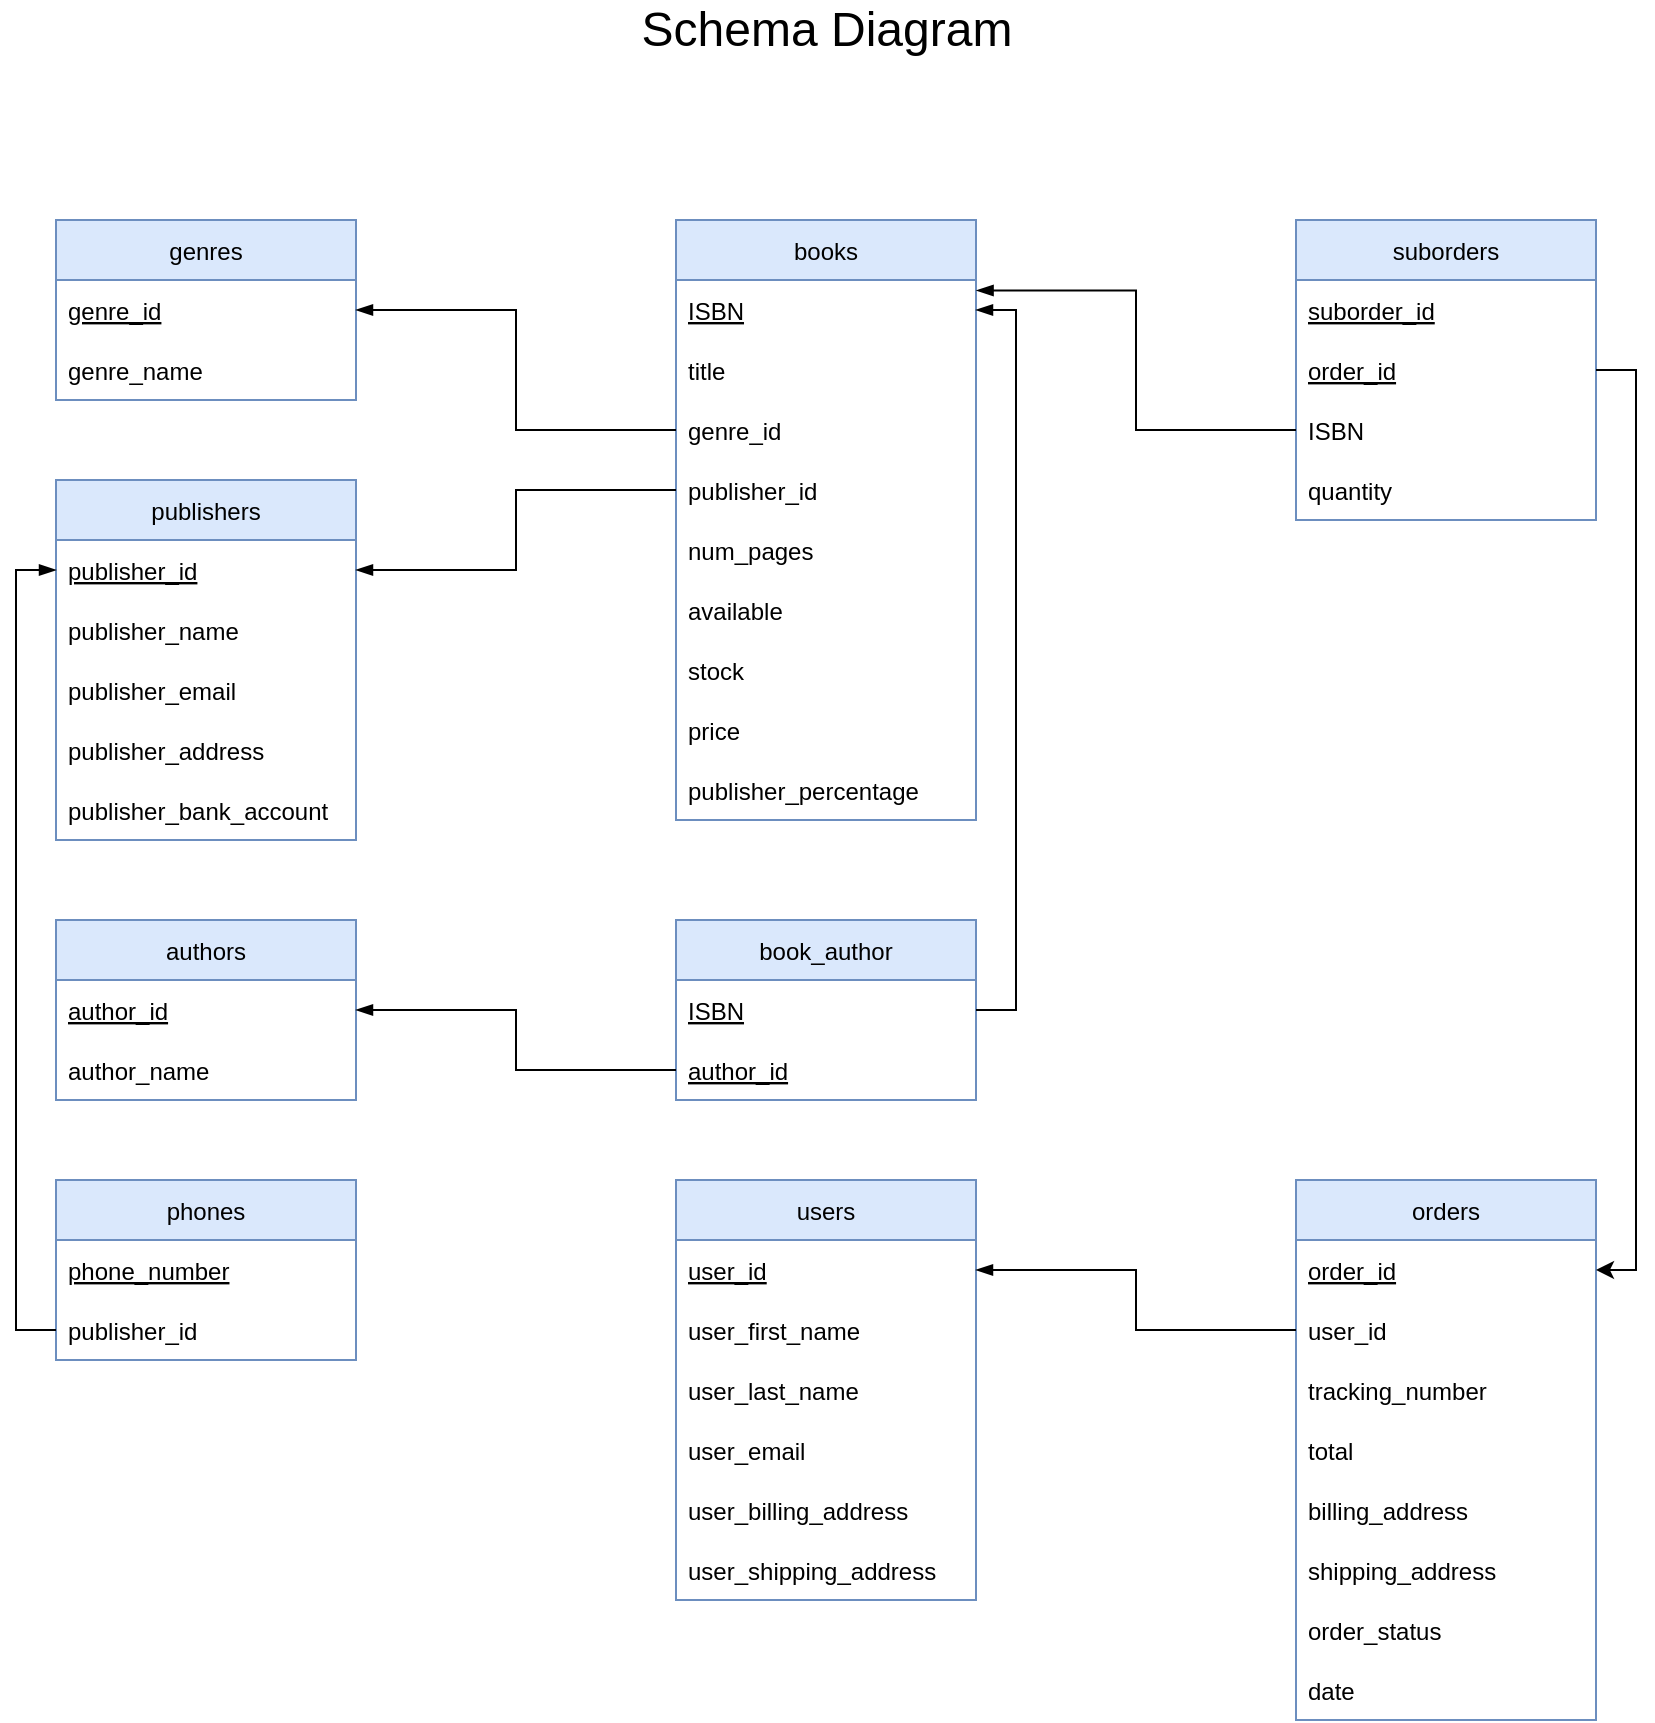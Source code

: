 <mxfile version="15.9.1" type="device"><diagram id="KWHQZY4JBIm_WI8V8k5n" name="Page-1"><mxGraphModel dx="1169" dy="978" grid="1" gridSize="10" guides="1" tooltips="1" connect="1" arrows="1" fold="1" page="1" pageScale="1" pageWidth="850" pageHeight="1100" math="0" shadow="0"><root><mxCell id="0"/><mxCell id="1" parent="0"/><mxCell id="61TYHhG1_qldsdAuYE8Q-1" value="books" style="swimlane;fontStyle=0;childLayout=stackLayout;horizontal=1;startSize=30;horizontalStack=0;resizeParent=1;resizeParentMax=0;resizeLast=0;collapsible=1;marginBottom=0;fillColor=#dae8fc;strokeColor=#6c8ebf;" parent="1" vertex="1"><mxGeometry x="350" y="130" width="150" height="300" as="geometry"/></mxCell><mxCell id="61TYHhG1_qldsdAuYE8Q-2" value="ISBN" style="text;strokeColor=none;fillColor=none;align=left;verticalAlign=middle;spacingLeft=4;spacingRight=4;overflow=hidden;points=[[0,0.5],[1,0.5]];portConstraint=eastwest;rotatable=0;fontStyle=4" parent="61TYHhG1_qldsdAuYE8Q-1" vertex="1"><mxGeometry y="30" width="150" height="30" as="geometry"/></mxCell><mxCell id="61TYHhG1_qldsdAuYE8Q-3" value="title" style="text;strokeColor=none;fillColor=none;align=left;verticalAlign=middle;spacingLeft=4;spacingRight=4;overflow=hidden;points=[[0,0.5],[1,0.5]];portConstraint=eastwest;rotatable=0;" parent="61TYHhG1_qldsdAuYE8Q-1" vertex="1"><mxGeometry y="60" width="150" height="30" as="geometry"/></mxCell><mxCell id="61TYHhG1_qldsdAuYE8Q-78" value="genre_id" style="text;strokeColor=none;fillColor=none;align=left;verticalAlign=middle;spacingLeft=4;spacingRight=4;overflow=hidden;points=[[0,0.5],[1,0.5]];portConstraint=eastwest;rotatable=0;" parent="61TYHhG1_qldsdAuYE8Q-1" vertex="1"><mxGeometry y="90" width="150" height="30" as="geometry"/></mxCell><mxCell id="61TYHhG1_qldsdAuYE8Q-79" value="publisher_id" style="text;strokeColor=none;fillColor=none;align=left;verticalAlign=middle;spacingLeft=4;spacingRight=4;overflow=hidden;points=[[0,0.5],[1,0.5]];portConstraint=eastwest;rotatable=0;" parent="61TYHhG1_qldsdAuYE8Q-1" vertex="1"><mxGeometry y="120" width="150" height="30" as="geometry"/></mxCell><mxCell id="61TYHhG1_qldsdAuYE8Q-4" value="num_pages" style="text;strokeColor=none;fillColor=none;align=left;verticalAlign=middle;spacingLeft=4;spacingRight=4;overflow=hidden;points=[[0,0.5],[1,0.5]];portConstraint=eastwest;rotatable=0;" parent="61TYHhG1_qldsdAuYE8Q-1" vertex="1"><mxGeometry y="150" width="150" height="30" as="geometry"/></mxCell><mxCell id="61TYHhG1_qldsdAuYE8Q-129" value="available" style="text;strokeColor=none;fillColor=none;align=left;verticalAlign=middle;spacingLeft=4;spacingRight=4;overflow=hidden;points=[[0,0.5],[1,0.5]];portConstraint=eastwest;rotatable=0;" parent="61TYHhG1_qldsdAuYE8Q-1" vertex="1"><mxGeometry y="180" width="150" height="30" as="geometry"/></mxCell><mxCell id="61TYHhG1_qldsdAuYE8Q-5" value="stock" style="text;strokeColor=none;fillColor=none;align=left;verticalAlign=middle;spacingLeft=4;spacingRight=4;overflow=hidden;points=[[0,0.5],[1,0.5]];portConstraint=eastwest;rotatable=0;" parent="61TYHhG1_qldsdAuYE8Q-1" vertex="1"><mxGeometry y="210" width="150" height="30" as="geometry"/></mxCell><mxCell id="61TYHhG1_qldsdAuYE8Q-6" value="price" style="text;strokeColor=none;fillColor=none;align=left;verticalAlign=middle;spacingLeft=4;spacingRight=4;overflow=hidden;points=[[0,0.5],[1,0.5]];portConstraint=eastwest;rotatable=0;" parent="61TYHhG1_qldsdAuYE8Q-1" vertex="1"><mxGeometry y="240" width="150" height="30" as="geometry"/></mxCell><mxCell id="61TYHhG1_qldsdAuYE8Q-7" value="publisher_percentage" style="text;strokeColor=none;fillColor=none;align=left;verticalAlign=middle;spacingLeft=4;spacingRight=4;overflow=hidden;points=[[0,0.5],[1,0.5]];portConstraint=eastwest;rotatable=0;" parent="61TYHhG1_qldsdAuYE8Q-1" vertex="1"><mxGeometry y="270" width="150" height="30" as="geometry"/></mxCell><mxCell id="61TYHhG1_qldsdAuYE8Q-8" value="genres" style="swimlane;fontStyle=0;childLayout=stackLayout;horizontal=1;startSize=30;horizontalStack=0;resizeParent=1;resizeParentMax=0;resizeLast=0;collapsible=1;marginBottom=0;fillColor=#dae8fc;strokeColor=#6c8ebf;" parent="1" vertex="1"><mxGeometry x="40" y="130" width="150" height="90" as="geometry"/></mxCell><mxCell id="61TYHhG1_qldsdAuYE8Q-9" value="genre_id" style="text;strokeColor=none;fillColor=none;align=left;verticalAlign=middle;spacingLeft=4;spacingRight=4;overflow=hidden;points=[[0,0.5],[1,0.5]];portConstraint=eastwest;rotatable=0;fontStyle=4" parent="61TYHhG1_qldsdAuYE8Q-8" vertex="1"><mxGeometry y="30" width="150" height="30" as="geometry"/></mxCell><mxCell id="61TYHhG1_qldsdAuYE8Q-10" value="genre_name" style="text;strokeColor=none;fillColor=none;align=left;verticalAlign=middle;spacingLeft=4;spacingRight=4;overflow=hidden;points=[[0,0.5],[1,0.5]];portConstraint=eastwest;rotatable=0;" parent="61TYHhG1_qldsdAuYE8Q-8" vertex="1"><mxGeometry y="60" width="150" height="30" as="geometry"/></mxCell><mxCell id="61TYHhG1_qldsdAuYE8Q-11" value="authors" style="swimlane;fontStyle=0;childLayout=stackLayout;horizontal=1;startSize=30;horizontalStack=0;resizeParent=1;resizeParentMax=0;resizeLast=0;collapsible=1;marginBottom=0;fillColor=#dae8fc;strokeColor=#6c8ebf;" parent="1" vertex="1"><mxGeometry x="40" y="480" width="150" height="90" as="geometry"/></mxCell><mxCell id="61TYHhG1_qldsdAuYE8Q-12" value="author_id" style="text;strokeColor=none;fillColor=none;align=left;verticalAlign=middle;spacingLeft=4;spacingRight=4;overflow=hidden;points=[[0,0.5],[1,0.5]];portConstraint=eastwest;rotatable=0;fontStyle=4" parent="61TYHhG1_qldsdAuYE8Q-11" vertex="1"><mxGeometry y="30" width="150" height="30" as="geometry"/></mxCell><mxCell id="61TYHhG1_qldsdAuYE8Q-13" value="author_name" style="text;strokeColor=none;fillColor=none;align=left;verticalAlign=middle;spacingLeft=4;spacingRight=4;overflow=hidden;points=[[0,0.5],[1,0.5]];portConstraint=eastwest;rotatable=0;" parent="61TYHhG1_qldsdAuYE8Q-11" vertex="1"><mxGeometry y="60" width="150" height="30" as="geometry"/></mxCell><mxCell id="61TYHhG1_qldsdAuYE8Q-15" value="publishers" style="swimlane;fontStyle=0;childLayout=stackLayout;horizontal=1;startSize=30;horizontalStack=0;resizeParent=1;resizeParentMax=0;resizeLast=0;collapsible=1;marginBottom=0;fillColor=#dae8fc;strokeColor=#6c8ebf;" parent="1" vertex="1"><mxGeometry x="40" y="260" width="150" height="180" as="geometry"/></mxCell><mxCell id="61TYHhG1_qldsdAuYE8Q-16" value="publisher_id" style="text;strokeColor=none;fillColor=none;align=left;verticalAlign=middle;spacingLeft=4;spacingRight=4;overflow=hidden;points=[[0,0.5],[1,0.5]];portConstraint=eastwest;rotatable=0;fontStyle=4" parent="61TYHhG1_qldsdAuYE8Q-15" vertex="1"><mxGeometry y="30" width="150" height="30" as="geometry"/></mxCell><mxCell id="61TYHhG1_qldsdAuYE8Q-17" value="publisher_name" style="text;strokeColor=none;fillColor=none;align=left;verticalAlign=middle;spacingLeft=4;spacingRight=4;overflow=hidden;points=[[0,0.5],[1,0.5]];portConstraint=eastwest;rotatable=0;" parent="61TYHhG1_qldsdAuYE8Q-15" vertex="1"><mxGeometry y="60" width="150" height="30" as="geometry"/></mxCell><mxCell id="61TYHhG1_qldsdAuYE8Q-18" value="publisher_email" style="text;strokeColor=none;fillColor=none;align=left;verticalAlign=middle;spacingLeft=4;spacingRight=4;overflow=hidden;points=[[0,0.5],[1,0.5]];portConstraint=eastwest;rotatable=0;" parent="61TYHhG1_qldsdAuYE8Q-15" vertex="1"><mxGeometry y="90" width="150" height="30" as="geometry"/></mxCell><mxCell id="61TYHhG1_qldsdAuYE8Q-19" value="publisher_address" style="text;strokeColor=none;fillColor=none;align=left;verticalAlign=middle;spacingLeft=4;spacingRight=4;overflow=hidden;points=[[0,0.5],[1,0.5]];portConstraint=eastwest;rotatable=0;" parent="61TYHhG1_qldsdAuYE8Q-15" vertex="1"><mxGeometry y="120" width="150" height="30" as="geometry"/></mxCell><mxCell id="61TYHhG1_qldsdAuYE8Q-20" value="publisher_bank_account" style="text;strokeColor=none;fillColor=none;align=left;verticalAlign=middle;spacingLeft=4;spacingRight=4;overflow=hidden;points=[[0,0.5],[1,0.5]];portConstraint=eastwest;rotatable=0;" parent="61TYHhG1_qldsdAuYE8Q-15" vertex="1"><mxGeometry y="150" width="150" height="30" as="geometry"/></mxCell><mxCell id="61TYHhG1_qldsdAuYE8Q-21" value="phones" style="swimlane;fontStyle=0;childLayout=stackLayout;horizontal=1;startSize=30;horizontalStack=0;resizeParent=1;resizeParentMax=0;resizeLast=0;collapsible=1;marginBottom=0;fillColor=#dae8fc;strokeColor=#6c8ebf;" parent="1" vertex="1"><mxGeometry x="40" y="610" width="150" height="90" as="geometry"/></mxCell><mxCell id="61TYHhG1_qldsdAuYE8Q-22" value="phone_number" style="text;strokeColor=none;fillColor=none;align=left;verticalAlign=middle;spacingLeft=4;spacingRight=4;overflow=hidden;points=[[0,0.5],[1,0.5]];portConstraint=eastwest;rotatable=0;fontStyle=4" parent="61TYHhG1_qldsdAuYE8Q-21" vertex="1"><mxGeometry y="30" width="150" height="30" as="geometry"/></mxCell><mxCell id="61TYHhG1_qldsdAuYE8Q-80" value="publisher_id" style="text;strokeColor=none;fillColor=none;align=left;verticalAlign=middle;spacingLeft=4;spacingRight=4;overflow=hidden;points=[[0,0.5],[1,0.5]];portConstraint=eastwest;rotatable=0;fontStyle=0" parent="61TYHhG1_qldsdAuYE8Q-21" vertex="1"><mxGeometry y="60" width="150" height="30" as="geometry"/></mxCell><mxCell id="61TYHhG1_qldsdAuYE8Q-23" value="suborders" style="swimlane;fontStyle=0;childLayout=stackLayout;horizontal=1;startSize=30;horizontalStack=0;resizeParent=1;resizeParentMax=0;resizeLast=0;collapsible=1;marginBottom=0;fillColor=#dae8fc;strokeColor=#6c8ebf;" parent="1" vertex="1"><mxGeometry x="660" y="130" width="150" height="150" as="geometry"/></mxCell><mxCell id="61TYHhG1_qldsdAuYE8Q-24" value="suborder_id" style="text;strokeColor=none;fillColor=none;align=left;verticalAlign=middle;spacingLeft=4;spacingRight=4;overflow=hidden;points=[[0,0.5],[1,0.5]];portConstraint=eastwest;rotatable=0;fontStyle=4" parent="61TYHhG1_qldsdAuYE8Q-23" vertex="1"><mxGeometry y="30" width="150" height="30" as="geometry"/></mxCell><mxCell id="61TYHhG1_qldsdAuYE8Q-82" value="order_id" style="text;strokeColor=none;fillColor=none;align=left;verticalAlign=middle;spacingLeft=4;spacingRight=4;overflow=hidden;points=[[0,0.5],[1,0.5]];portConstraint=eastwest;rotatable=0;fontStyle=4" parent="61TYHhG1_qldsdAuYE8Q-23" vertex="1"><mxGeometry y="60" width="150" height="30" as="geometry"/></mxCell><mxCell id="61TYHhG1_qldsdAuYE8Q-83" value="ISBN" style="text;strokeColor=none;fillColor=none;align=left;verticalAlign=middle;spacingLeft=4;spacingRight=4;overflow=hidden;points=[[0,0.5],[1,0.5]];portConstraint=eastwest;rotatable=0;fontStyle=0" parent="61TYHhG1_qldsdAuYE8Q-23" vertex="1"><mxGeometry y="90" width="150" height="30" as="geometry"/></mxCell><mxCell id="61TYHhG1_qldsdAuYE8Q-25" value="quantity" style="text;strokeColor=none;fillColor=none;align=left;verticalAlign=middle;spacingLeft=4;spacingRight=4;overflow=hidden;points=[[0,0.5],[1,0.5]];portConstraint=eastwest;rotatable=0;" parent="61TYHhG1_qldsdAuYE8Q-23" vertex="1"><mxGeometry y="120" width="150" height="30" as="geometry"/></mxCell><mxCell id="61TYHhG1_qldsdAuYE8Q-26" value="orders" style="swimlane;fontStyle=0;childLayout=stackLayout;horizontal=1;startSize=30;horizontalStack=0;resizeParent=1;resizeParentMax=0;resizeLast=0;collapsible=1;marginBottom=0;fillColor=#dae8fc;strokeColor=#6c8ebf;" parent="1" vertex="1"><mxGeometry x="660" y="610" width="150" height="270" as="geometry"/></mxCell><mxCell id="61TYHhG1_qldsdAuYE8Q-27" value="order_id" style="text;strokeColor=none;fillColor=none;align=left;verticalAlign=middle;spacingLeft=4;spacingRight=4;overflow=hidden;points=[[0,0.5],[1,0.5]];portConstraint=eastwest;rotatable=0;fontStyle=4" parent="61TYHhG1_qldsdAuYE8Q-26" vertex="1"><mxGeometry y="30" width="150" height="30" as="geometry"/></mxCell><mxCell id="61TYHhG1_qldsdAuYE8Q-81" value="user_id" style="text;strokeColor=none;fillColor=none;align=left;verticalAlign=middle;spacingLeft=4;spacingRight=4;overflow=hidden;points=[[0,0.5],[1,0.5]];portConstraint=eastwest;rotatable=0;fontStyle=0" parent="61TYHhG1_qldsdAuYE8Q-26" vertex="1"><mxGeometry y="60" width="150" height="30" as="geometry"/></mxCell><mxCell id="61TYHhG1_qldsdAuYE8Q-28" value="tracking_number" style="text;strokeColor=none;fillColor=none;align=left;verticalAlign=middle;spacingLeft=4;spacingRight=4;overflow=hidden;points=[[0,0.5],[1,0.5]];portConstraint=eastwest;rotatable=0;" parent="61TYHhG1_qldsdAuYE8Q-26" vertex="1"><mxGeometry y="90" width="150" height="30" as="geometry"/></mxCell><mxCell id="61TYHhG1_qldsdAuYE8Q-29" value="total" style="text;strokeColor=none;fillColor=none;align=left;verticalAlign=middle;spacingLeft=4;spacingRight=4;overflow=hidden;points=[[0,0.5],[1,0.5]];portConstraint=eastwest;rotatable=0;" parent="61TYHhG1_qldsdAuYE8Q-26" vertex="1"><mxGeometry y="120" width="150" height="30" as="geometry"/></mxCell><mxCell id="61TYHhG1_qldsdAuYE8Q-30" value="billing_address" style="text;strokeColor=none;fillColor=none;align=left;verticalAlign=middle;spacingLeft=4;spacingRight=4;overflow=hidden;points=[[0,0.5],[1,0.5]];portConstraint=eastwest;rotatable=0;" parent="61TYHhG1_qldsdAuYE8Q-26" vertex="1"><mxGeometry y="150" width="150" height="30" as="geometry"/></mxCell><mxCell id="61TYHhG1_qldsdAuYE8Q-31" value="shipping_address" style="text;strokeColor=none;fillColor=none;align=left;verticalAlign=middle;spacingLeft=4;spacingRight=4;overflow=hidden;points=[[0,0.5],[1,0.5]];portConstraint=eastwest;rotatable=0;" parent="61TYHhG1_qldsdAuYE8Q-26" vertex="1"><mxGeometry y="180" width="150" height="30" as="geometry"/></mxCell><mxCell id="61TYHhG1_qldsdAuYE8Q-32" value="order_status" style="text;strokeColor=none;fillColor=none;align=left;verticalAlign=middle;spacingLeft=4;spacingRight=4;overflow=hidden;points=[[0,0.5],[1,0.5]];portConstraint=eastwest;rotatable=0;" parent="61TYHhG1_qldsdAuYE8Q-26" vertex="1"><mxGeometry y="210" width="150" height="30" as="geometry"/></mxCell><mxCell id="61TYHhG1_qldsdAuYE8Q-33" value="date" style="text;strokeColor=none;fillColor=none;align=left;verticalAlign=middle;spacingLeft=4;spacingRight=4;overflow=hidden;points=[[0,0.5],[1,0.5]];portConstraint=eastwest;rotatable=0;" parent="61TYHhG1_qldsdAuYE8Q-26" vertex="1"><mxGeometry y="240" width="150" height="30" as="geometry"/></mxCell><mxCell id="61TYHhG1_qldsdAuYE8Q-34" value="users" style="swimlane;fontStyle=0;childLayout=stackLayout;horizontal=1;startSize=30;horizontalStack=0;resizeParent=1;resizeParentMax=0;resizeLast=0;collapsible=1;marginBottom=0;fillColor=#dae8fc;strokeColor=#6c8ebf;" parent="1" vertex="1"><mxGeometry x="350" y="610" width="150" height="210" as="geometry"/></mxCell><mxCell id="61TYHhG1_qldsdAuYE8Q-35" value="user_id" style="text;strokeColor=none;fillColor=none;align=left;verticalAlign=middle;spacingLeft=4;spacingRight=4;overflow=hidden;points=[[0,0.5],[1,0.5]];portConstraint=eastwest;rotatable=0;fontStyle=4" parent="61TYHhG1_qldsdAuYE8Q-34" vertex="1"><mxGeometry y="30" width="150" height="30" as="geometry"/></mxCell><mxCell id="61TYHhG1_qldsdAuYE8Q-36" value="user_first_name" style="text;strokeColor=none;fillColor=none;align=left;verticalAlign=middle;spacingLeft=4;spacingRight=4;overflow=hidden;points=[[0,0.5],[1,0.5]];portConstraint=eastwest;rotatable=0;" parent="61TYHhG1_qldsdAuYE8Q-34" vertex="1"><mxGeometry y="60" width="150" height="30" as="geometry"/></mxCell><mxCell id="61TYHhG1_qldsdAuYE8Q-37" value="user_last_name" style="text;strokeColor=none;fillColor=none;align=left;verticalAlign=middle;spacingLeft=4;spacingRight=4;overflow=hidden;points=[[0,0.5],[1,0.5]];portConstraint=eastwest;rotatable=0;" parent="61TYHhG1_qldsdAuYE8Q-34" vertex="1"><mxGeometry y="90" width="150" height="30" as="geometry"/></mxCell><mxCell id="61TYHhG1_qldsdAuYE8Q-38" value="user_email" style="text;strokeColor=none;fillColor=none;align=left;verticalAlign=middle;spacingLeft=4;spacingRight=4;overflow=hidden;points=[[0,0.5],[1,0.5]];portConstraint=eastwest;rotatable=0;" parent="61TYHhG1_qldsdAuYE8Q-34" vertex="1"><mxGeometry y="120" width="150" height="30" as="geometry"/></mxCell><mxCell id="61TYHhG1_qldsdAuYE8Q-39" value="user_billing_address" style="text;strokeColor=none;fillColor=none;align=left;verticalAlign=middle;spacingLeft=4;spacingRight=4;overflow=hidden;points=[[0,0.5],[1,0.5]];portConstraint=eastwest;rotatable=0;" parent="61TYHhG1_qldsdAuYE8Q-34" vertex="1"><mxGeometry y="150" width="150" height="30" as="geometry"/></mxCell><mxCell id="61TYHhG1_qldsdAuYE8Q-40" value="user_shipping_address" style="text;strokeColor=none;fillColor=none;align=left;verticalAlign=middle;spacingLeft=4;spacingRight=4;overflow=hidden;points=[[0,0.5],[1,0.5]];portConstraint=eastwest;rotatable=0;" parent="61TYHhG1_qldsdAuYE8Q-34" vertex="1"><mxGeometry y="180" width="150" height="30" as="geometry"/></mxCell><mxCell id="61TYHhG1_qldsdAuYE8Q-76" value="&lt;font style=&quot;font-size: 24px&quot;&gt;Schema Diagram&lt;br&gt;&lt;/font&gt;" style="text;html=1;strokeColor=none;fillColor=none;align=center;verticalAlign=middle;whiteSpace=wrap;rounded=0;labelBackgroundColor=none;" parent="1" vertex="1"><mxGeometry x="308" y="20" width="235" height="30" as="geometry"/></mxCell><mxCell id="61TYHhG1_qldsdAuYE8Q-84" value="book_author" style="swimlane;fontStyle=0;childLayout=stackLayout;horizontal=1;startSize=30;horizontalStack=0;resizeParent=1;resizeParentMax=0;resizeLast=0;collapsible=1;marginBottom=0;fillColor=#dae8fc;strokeColor=#6c8ebf;" parent="1" vertex="1"><mxGeometry x="350" y="480" width="150" height="90" as="geometry"/></mxCell><mxCell id="61TYHhG1_qldsdAuYE8Q-87" value="ISBN" style="text;strokeColor=none;fillColor=none;align=left;verticalAlign=middle;spacingLeft=4;spacingRight=4;overflow=hidden;points=[[0,0.5],[1,0.5]];portConstraint=eastwest;rotatable=0;fontStyle=4" parent="61TYHhG1_qldsdAuYE8Q-84" vertex="1"><mxGeometry y="30" width="150" height="30" as="geometry"/></mxCell><mxCell id="61TYHhG1_qldsdAuYE8Q-85" value="author_id" style="text;strokeColor=none;fillColor=none;align=left;verticalAlign=middle;spacingLeft=4;spacingRight=4;overflow=hidden;points=[[0,0.5],[1,0.5]];portConstraint=eastwest;rotatable=0;fontStyle=4" parent="61TYHhG1_qldsdAuYE8Q-84" vertex="1"><mxGeometry y="60" width="150" height="30" as="geometry"/></mxCell><mxCell id="61TYHhG1_qldsdAuYE8Q-119" style="edgeStyle=orthogonalEdgeStyle;rounded=0;orthogonalLoop=1;jettySize=auto;html=1;exitX=0;exitY=0.5;exitDx=0;exitDy=0;entryX=1;entryY=0.5;entryDx=0;entryDy=0;fontSize=12;endArrow=blockThin;endFill=1;" parent="1" source="61TYHhG1_qldsdAuYE8Q-78" target="61TYHhG1_qldsdAuYE8Q-9" edge="1"><mxGeometry relative="1" as="geometry"/></mxCell><mxCell id="61TYHhG1_qldsdAuYE8Q-120" style="edgeStyle=orthogonalEdgeStyle;rounded=0;orthogonalLoop=1;jettySize=auto;html=1;exitX=0;exitY=0.5;exitDx=0;exitDy=0;entryX=1;entryY=0.5;entryDx=0;entryDy=0;fontSize=12;endArrow=blockThin;endFill=1;" parent="1" source="61TYHhG1_qldsdAuYE8Q-79" target="61TYHhG1_qldsdAuYE8Q-16" edge="1"><mxGeometry relative="1" as="geometry"/></mxCell><mxCell id="61TYHhG1_qldsdAuYE8Q-122" style="edgeStyle=orthogonalEdgeStyle;rounded=0;orthogonalLoop=1;jettySize=auto;html=1;exitX=0;exitY=0.5;exitDx=0;exitDy=0;entryX=0;entryY=0.5;entryDx=0;entryDy=0;fontSize=12;endArrow=blockThin;endFill=1;" parent="1" source="61TYHhG1_qldsdAuYE8Q-80" target="61TYHhG1_qldsdAuYE8Q-16" edge="1"><mxGeometry relative="1" as="geometry"/></mxCell><mxCell id="61TYHhG1_qldsdAuYE8Q-123" style="edgeStyle=orthogonalEdgeStyle;rounded=0;orthogonalLoop=1;jettySize=auto;html=1;exitX=0;exitY=0.5;exitDx=0;exitDy=0;entryX=1;entryY=0.5;entryDx=0;entryDy=0;fontSize=12;endArrow=blockThin;endFill=1;" parent="1" source="61TYHhG1_qldsdAuYE8Q-85" target="61TYHhG1_qldsdAuYE8Q-12" edge="1"><mxGeometry relative="1" as="geometry"/></mxCell><mxCell id="61TYHhG1_qldsdAuYE8Q-124" style="edgeStyle=orthogonalEdgeStyle;rounded=0;orthogonalLoop=1;jettySize=auto;html=1;exitX=0;exitY=0.5;exitDx=0;exitDy=0;entryX=1;entryY=0.5;entryDx=0;entryDy=0;fontSize=12;endArrow=blockThin;endFill=1;" parent="1" source="61TYHhG1_qldsdAuYE8Q-81" target="61TYHhG1_qldsdAuYE8Q-35" edge="1"><mxGeometry relative="1" as="geometry"/></mxCell><mxCell id="61TYHhG1_qldsdAuYE8Q-127" style="edgeStyle=orthogonalEdgeStyle;rounded=0;orthogonalLoop=1;jettySize=auto;html=1;exitX=1;exitY=0.5;exitDx=0;exitDy=0;entryX=1;entryY=0.5;entryDx=0;entryDy=0;fontSize=12;endArrow=blockThin;endFill=1;" parent="1" source="61TYHhG1_qldsdAuYE8Q-87" target="61TYHhG1_qldsdAuYE8Q-2" edge="1"><mxGeometry relative="1" as="geometry"/></mxCell><mxCell id="61TYHhG1_qldsdAuYE8Q-128" style="edgeStyle=orthogonalEdgeStyle;rounded=0;orthogonalLoop=1;jettySize=auto;html=1;exitX=0;exitY=0.5;exitDx=0;exitDy=0;entryX=1.002;entryY=0.174;entryDx=0;entryDy=0;entryPerimeter=0;fontSize=12;endArrow=blockThin;endFill=1;" parent="1" source="61TYHhG1_qldsdAuYE8Q-83" target="61TYHhG1_qldsdAuYE8Q-2" edge="1"><mxGeometry relative="1" as="geometry"/></mxCell><mxCell id="fX4JgawYk7wAXBeEmmdc-1" style="edgeStyle=orthogonalEdgeStyle;rounded=0;orthogonalLoop=1;jettySize=auto;html=1;exitX=1;exitY=0.5;exitDx=0;exitDy=0;entryX=1;entryY=0.5;entryDx=0;entryDy=0;" edge="1" parent="1" source="61TYHhG1_qldsdAuYE8Q-82" target="61TYHhG1_qldsdAuYE8Q-27"><mxGeometry relative="1" as="geometry"/></mxCell></root></mxGraphModel></diagram></mxfile>